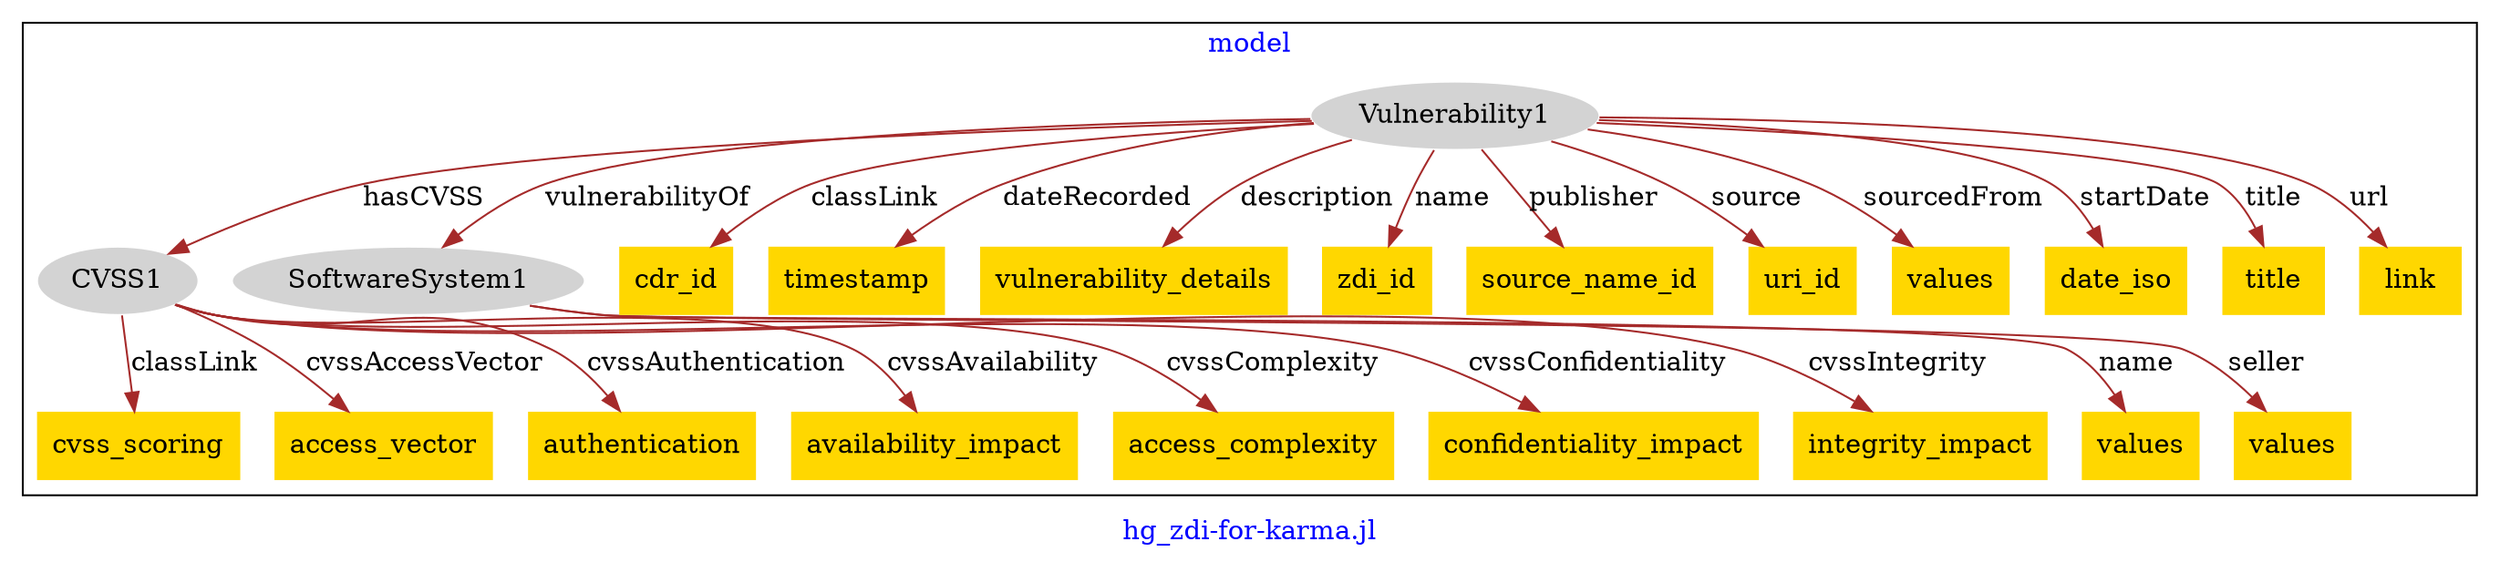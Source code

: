 digraph n0 {
fontcolor="blue"
remincross="true"
label="hg_zdi-for-karma.jl"
subgraph cluster {
label="model"
n2[style="filled",color="white",fillcolor="lightgray",label="CVSS1"];
n3[shape="plaintext",style="filled",fillcolor="gold",label="cvss_scoring"];
n4[shape="plaintext",style="filled",fillcolor="gold",label="access_vector"];
n5[shape="plaintext",style="filled",fillcolor="gold",label="authentication"];
n6[shape="plaintext",style="filled",fillcolor="gold",label="availability_impact"];
n7[shape="plaintext",style="filled",fillcolor="gold",label="access_complexity"];
n8[shape="plaintext",style="filled",fillcolor="gold",label="confidentiality_impact"];
n9[shape="plaintext",style="filled",fillcolor="gold",label="integrity_impact"];
n10[style="filled",color="white",fillcolor="lightgray",label="SoftwareSystem1"];
n11[shape="plaintext",style="filled",fillcolor="gold",label="values"];
n12[shape="plaintext",style="filled",fillcolor="gold",label="values"];
n13[style="filled",color="white",fillcolor="lightgray",label="Vulnerability1"];
n14[shape="plaintext",style="filled",fillcolor="gold",label="cdr_id"];
n15[shape="plaintext",style="filled",fillcolor="gold",label="timestamp"];
n16[shape="plaintext",style="filled",fillcolor="gold",label="vulnerability_details"];
n17[shape="plaintext",style="filled",fillcolor="gold",label="zdi_id"];
n18[shape="plaintext",style="filled",fillcolor="gold",label="source_name_id"];
n19[shape="plaintext",style="filled",fillcolor="gold",label="uri_id"];
n20[shape="plaintext",style="filled",fillcolor="gold",label="values"];
n21[shape="plaintext",style="filled",fillcolor="gold",label="date_iso"];
n22[shape="plaintext",style="filled",fillcolor="gold",label="title"];
n23[shape="plaintext",style="filled",fillcolor="gold",label="link"];
}
n2 -> n3[color="brown",fontcolor="black",label="classLink"]
n2 -> n4[color="brown",fontcolor="black",label="cvssAccessVector"]
n2 -> n5[color="brown",fontcolor="black",label="cvssAuthentication"]
n2 -> n6[color="brown",fontcolor="black",label="cvssAvailability"]
n2 -> n7[color="brown",fontcolor="black",label="cvssComplexity"]
n2 -> n8[color="brown",fontcolor="black",label="cvssConfidentiality"]
n2 -> n9[color="brown",fontcolor="black",label="cvssIntegrity"]
n10 -> n11[color="brown",fontcolor="black",label="name"]
n10 -> n12[color="brown",fontcolor="black",label="seller"]
n13 -> n14[color="brown",fontcolor="black",label="classLink"]
n13 -> n15[color="brown",fontcolor="black",label="dateRecorded"]
n13 -> n2[color="brown",fontcolor="black",label="hasCVSS"]
n13 -> n10[color="brown",fontcolor="black",label="vulnerabilityOf"]
n13 -> n16[color="brown",fontcolor="black",label="description"]
n13 -> n17[color="brown",fontcolor="black",label="name"]
n13 -> n18[color="brown",fontcolor="black",label="publisher"]
n13 -> n19[color="brown",fontcolor="black",label="source"]
n13 -> n20[color="brown",fontcolor="black",label="sourcedFrom"]
n13 -> n21[color="brown",fontcolor="black",label="startDate"]
n13 -> n22[color="brown",fontcolor="black",label="title"]
n13 -> n23[color="brown",fontcolor="black",label="url"]
}
